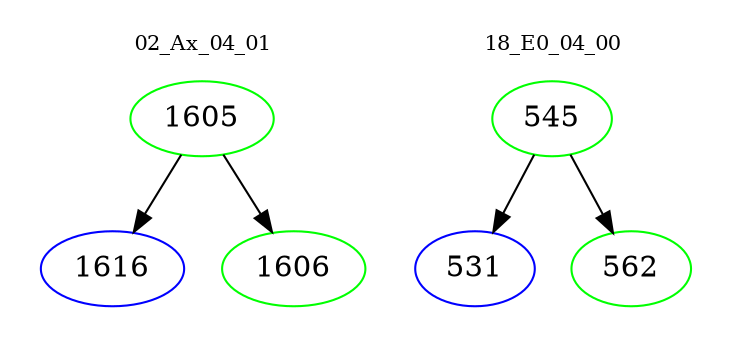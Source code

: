 digraph{
subgraph cluster_0 {
color = white
label = "02_Ax_04_01";
fontsize=10;
T0_1605 [label="1605", color="green"]
T0_1605 -> T0_1616 [color="black"]
T0_1616 [label="1616", color="blue"]
T0_1605 -> T0_1606 [color="black"]
T0_1606 [label="1606", color="green"]
}
subgraph cluster_1 {
color = white
label = "18_E0_04_00";
fontsize=10;
T1_545 [label="545", color="green"]
T1_545 -> T1_531 [color="black"]
T1_531 [label="531", color="blue"]
T1_545 -> T1_562 [color="black"]
T1_562 [label="562", color="green"]
}
}

